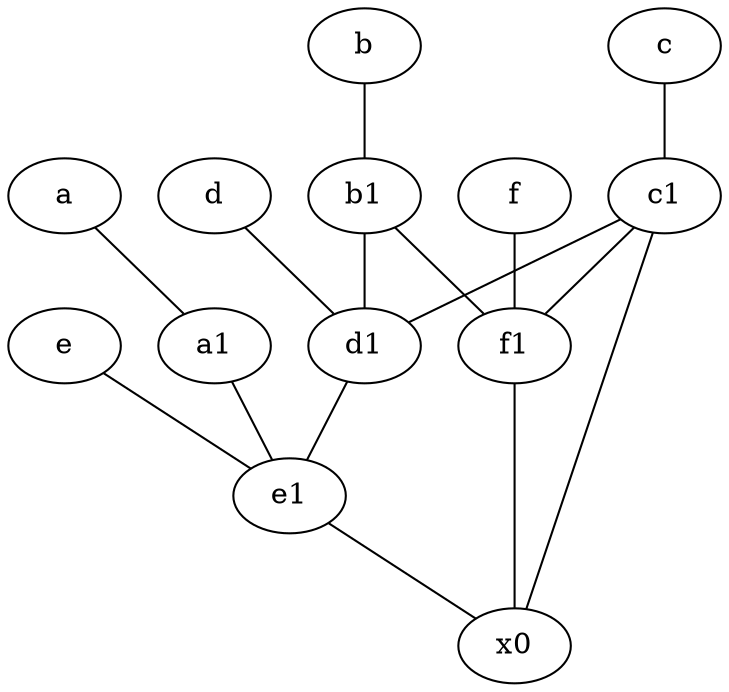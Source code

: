 graph {
	node [labelfontsize=50]
	f [labelfontsize=50 pos="3,9!"]
	e [labelfontsize=50 pos="7,9!"]
	x0 [labelfontsize=50]
	c [labelfontsize=50 pos="4.5,2!"]
	c1 [labelfontsize=50 pos="4.5,3!"]
	e1 [labelfontsize=50 pos="7,7!"]
	a [labelfontsize=50 pos="8,2!"]
	f1 [labelfontsize=50 pos="3,8!"]
	a1 [labelfontsize=50 pos="8,3!"]
	d1 [labelfontsize=50 pos="3,5!"]
	d [labelfontsize=50 pos="2,5!"]
	b [labelfontsize=50 pos="10,4!"]
	b1 [labelfontsize=50 pos="9,4!"]
	d -- d1
	f1 -- x0
	f -- f1
	a -- a1
	c -- c1
	c1 -- d1
	b1 -- f1
	e -- e1
	b -- b1
	b1 -- d1
	c1 -- f1
	d1 -- e1
	e1 -- x0
	c1 -- x0
	a1 -- e1
}
